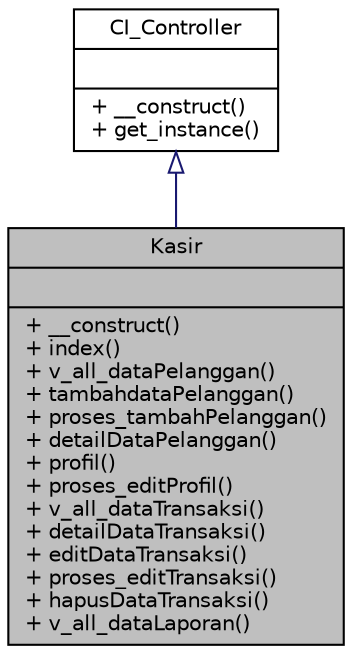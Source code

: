 digraph "Kasir"
{
 // LATEX_PDF_SIZE
  edge [fontname="Helvetica",fontsize="10",labelfontname="Helvetica",labelfontsize="10"];
  node [fontname="Helvetica",fontsize="10",shape=record];
  Node2 [label="{Kasir\n||+ __construct()\l+ index()\l+ v_all_dataPelanggan()\l+ tambahdataPelanggan()\l+ proses_tambahPelanggan()\l+ detailDataPelanggan()\l+ profil()\l+ proses_editProfil()\l+ v_all_dataTransaksi()\l+ detailDataTransaksi()\l+ editDataTransaksi()\l+ proses_editTransaksi()\l+ hapusDataTransaksi()\l+ v_all_dataLaporan()\l}",height=0.2,width=0.4,color="black", fillcolor="grey75", style="filled", fontcolor="black",tooltip=" "];
  Node3 -> Node2 [dir="back",color="midnightblue",fontsize="10",style="solid",arrowtail="onormal",fontname="Helvetica"];
  Node3 [label="{CI_Controller\n||+ __construct()\l+ get_instance()\l}",height=0.2,width=0.4,color="black", fillcolor="white", style="filled",URL="$class_c_i___controller.html",tooltip=" "];
}
